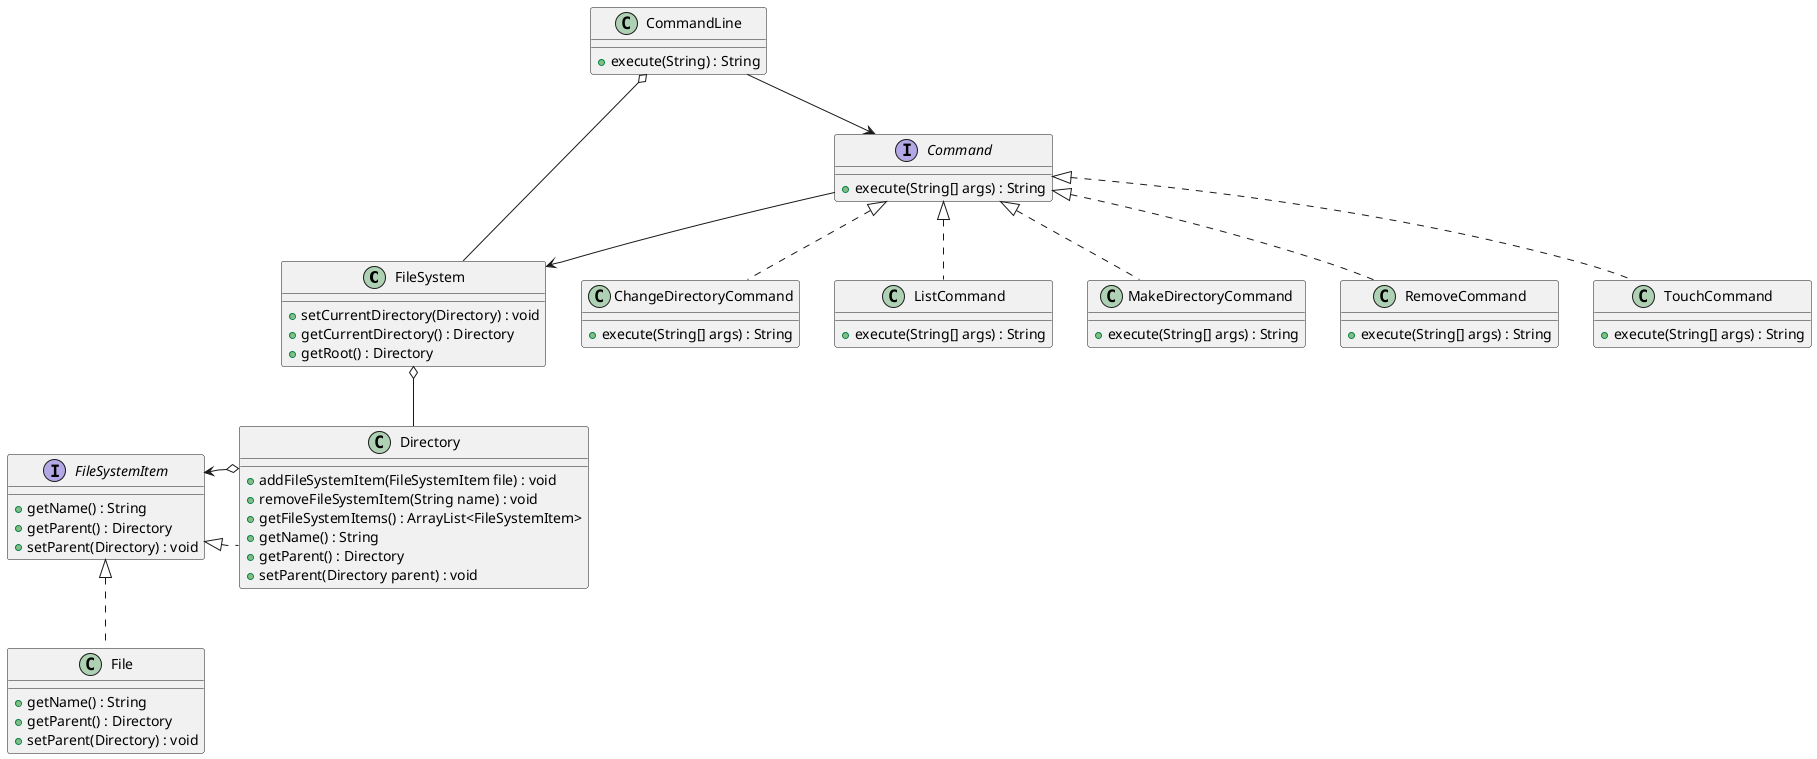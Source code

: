 @startuml

class FileSystem {
    + setCurrentDirectory(Directory) : void
    + getCurrentDirectory() : Directory
    + getRoot() : Directory
}

class CommandLine {
    + execute(String) : String
}

interface FileSystemItem {
    + getName() : String
    + getParent() : Directory
    + setParent(Directory) : void
}

class File implements FileSystemItem {
    + getName() : String
    + getParent() : Directory
    + setParent(Directory) : void
}
class Directory implements FileSystemItem {
    + addFileSystemItem(FileSystemItem file) : void
    + removeFileSystemItem(String name) : void
    + getFileSystemItems() : ArrayList<FileSystemItem>
    + getName() : String
    + getParent() : Directory
    + setParent(Directory parent) : void
}

interface Command {
    + execute(String[] args) : String
}

class ChangeDirectoryCommand implements Command {
    + execute(String[] args) : String
}

class ListCommand implements Command {
    + execute(String[] args) : String
}

class MakeDirectoryCommand implements Command {
    + execute(String[] args) : String
}

class RemoveCommand implements Command {
    + execute(String[] args) : String
}

class TouchCommand implements Command {
    + execute(String[] args) : String
}

CommandLine --> Command
CommandLine o-- FileSystem
FileSystem o-- Directory
Command --> FileSystem
Directory o-> FileSystemItem
@enduml